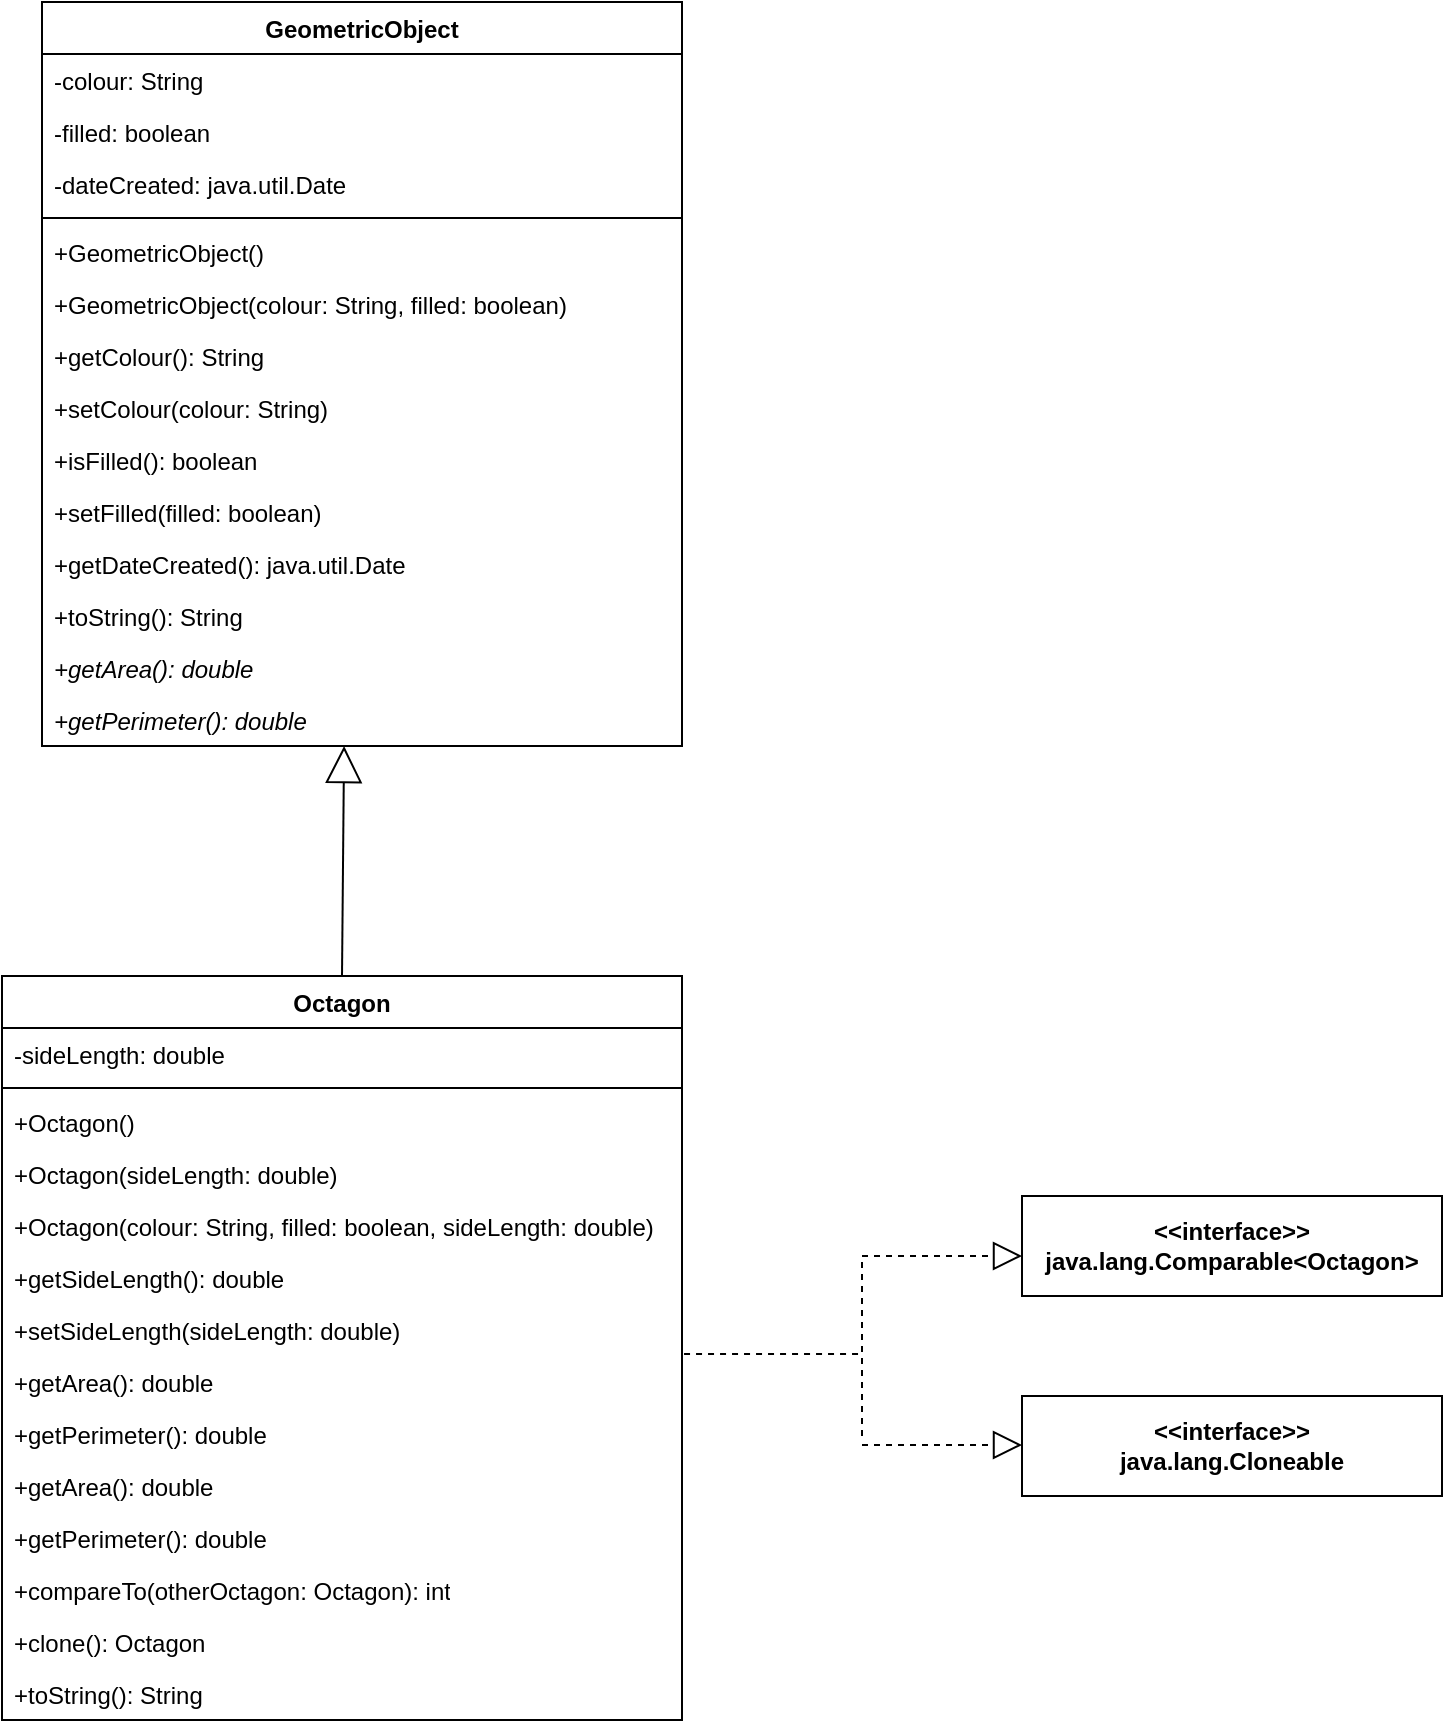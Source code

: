 <mxfile version="21.7.2" type="github">
  <diagram id="C5RBs43oDa-KdzZeNtuy" name="Page-1">
    <mxGraphModel dx="1032" dy="1129" grid="1" gridSize="10" guides="1" tooltips="1" connect="1" arrows="1" fold="1" page="1" pageScale="1" pageWidth="827" pageHeight="1169" math="0" shadow="0">
      <root>
        <mxCell id="WIyWlLk6GJQsqaUBKTNV-0" />
        <mxCell id="WIyWlLk6GJQsqaUBKTNV-1" parent="WIyWlLk6GJQsqaUBKTNV-0" />
        <mxCell id="8MyT-QM6v6EzXiuJnhRN-0" value="GeometricObject" style="swimlane;fontStyle=1;align=center;verticalAlign=top;childLayout=stackLayout;horizontal=1;startSize=26;horizontalStack=0;resizeParent=1;resizeParentMax=0;resizeLast=0;collapsible=1;marginBottom=0;whiteSpace=wrap;html=1;" vertex="1" parent="WIyWlLk6GJQsqaUBKTNV-1">
          <mxGeometry x="80" y="213" width="320" height="372" as="geometry" />
        </mxCell>
        <mxCell id="8MyT-QM6v6EzXiuJnhRN-1" value="-colour: String" style="text;strokeColor=none;fillColor=none;align=left;verticalAlign=top;spacingLeft=4;spacingRight=4;overflow=hidden;rotatable=0;points=[[0,0.5],[1,0.5]];portConstraint=eastwest;whiteSpace=wrap;html=1;" vertex="1" parent="8MyT-QM6v6EzXiuJnhRN-0">
          <mxGeometry y="26" width="320" height="26" as="geometry" />
        </mxCell>
        <mxCell id="8MyT-QM6v6EzXiuJnhRN-4" value="-filled: boolean" style="text;strokeColor=none;fillColor=none;align=left;verticalAlign=top;spacingLeft=4;spacingRight=4;overflow=hidden;rotatable=0;points=[[0,0.5],[1,0.5]];portConstraint=eastwest;whiteSpace=wrap;html=1;" vertex="1" parent="8MyT-QM6v6EzXiuJnhRN-0">
          <mxGeometry y="52" width="320" height="26" as="geometry" />
        </mxCell>
        <mxCell id="8MyT-QM6v6EzXiuJnhRN-6" value="-dateCreated: java.util.Date" style="text;strokeColor=none;fillColor=none;align=left;verticalAlign=top;spacingLeft=4;spacingRight=4;overflow=hidden;rotatable=0;points=[[0,0.5],[1,0.5]];portConstraint=eastwest;whiteSpace=wrap;html=1;" vertex="1" parent="8MyT-QM6v6EzXiuJnhRN-0">
          <mxGeometry y="78" width="320" height="26" as="geometry" />
        </mxCell>
        <mxCell id="8MyT-QM6v6EzXiuJnhRN-2" value="" style="line;strokeWidth=1;fillColor=none;align=left;verticalAlign=middle;spacingTop=-1;spacingLeft=3;spacingRight=3;rotatable=0;labelPosition=right;points=[];portConstraint=eastwest;strokeColor=inherit;" vertex="1" parent="8MyT-QM6v6EzXiuJnhRN-0">
          <mxGeometry y="104" width="320" height="8" as="geometry" />
        </mxCell>
        <mxCell id="8MyT-QM6v6EzXiuJnhRN-3" value="+GeometricObject()" style="text;strokeColor=none;fillColor=none;align=left;verticalAlign=top;spacingLeft=4;spacingRight=4;overflow=hidden;rotatable=0;points=[[0,0.5],[1,0.5]];portConstraint=eastwest;whiteSpace=wrap;html=1;" vertex="1" parent="8MyT-QM6v6EzXiuJnhRN-0">
          <mxGeometry y="112" width="320" height="26" as="geometry" />
        </mxCell>
        <mxCell id="8MyT-QM6v6EzXiuJnhRN-7" value="+GeometricObject(colour: String, filled: boolean)" style="text;strokeColor=none;fillColor=none;align=left;verticalAlign=top;spacingLeft=4;spacingRight=4;overflow=hidden;rotatable=0;points=[[0,0.5],[1,0.5]];portConstraint=eastwest;whiteSpace=wrap;html=1;" vertex="1" parent="8MyT-QM6v6EzXiuJnhRN-0">
          <mxGeometry y="138" width="320" height="26" as="geometry" />
        </mxCell>
        <mxCell id="8MyT-QM6v6EzXiuJnhRN-15" value="+getColour(): String" style="text;strokeColor=none;fillColor=none;align=left;verticalAlign=top;spacingLeft=4;spacingRight=4;overflow=hidden;rotatable=0;points=[[0,0.5],[1,0.5]];portConstraint=eastwest;whiteSpace=wrap;html=1;" vertex="1" parent="8MyT-QM6v6EzXiuJnhRN-0">
          <mxGeometry y="164" width="320" height="26" as="geometry" />
        </mxCell>
        <mxCell id="8MyT-QM6v6EzXiuJnhRN-16" value="+setColour(colour: String)" style="text;strokeColor=none;fillColor=none;align=left;verticalAlign=top;spacingLeft=4;spacingRight=4;overflow=hidden;rotatable=0;points=[[0,0.5],[1,0.5]];portConstraint=eastwest;whiteSpace=wrap;html=1;" vertex="1" parent="8MyT-QM6v6EzXiuJnhRN-0">
          <mxGeometry y="190" width="320" height="26" as="geometry" />
        </mxCell>
        <mxCell id="8MyT-QM6v6EzXiuJnhRN-17" value="+isFilled(): boolean" style="text;strokeColor=none;fillColor=none;align=left;verticalAlign=top;spacingLeft=4;spacingRight=4;overflow=hidden;rotatable=0;points=[[0,0.5],[1,0.5]];portConstraint=eastwest;whiteSpace=wrap;html=1;" vertex="1" parent="8MyT-QM6v6EzXiuJnhRN-0">
          <mxGeometry y="216" width="320" height="26" as="geometry" />
        </mxCell>
        <mxCell id="8MyT-QM6v6EzXiuJnhRN-18" value="+setFilled(filled: boolean)" style="text;strokeColor=none;fillColor=none;align=left;verticalAlign=top;spacingLeft=4;spacingRight=4;overflow=hidden;rotatable=0;points=[[0,0.5],[1,0.5]];portConstraint=eastwest;whiteSpace=wrap;html=1;" vertex="1" parent="8MyT-QM6v6EzXiuJnhRN-0">
          <mxGeometry y="242" width="320" height="26" as="geometry" />
        </mxCell>
        <mxCell id="8MyT-QM6v6EzXiuJnhRN-19" value="+getDateCreated(): java.util.Date" style="text;strokeColor=none;fillColor=none;align=left;verticalAlign=top;spacingLeft=4;spacingRight=4;overflow=hidden;rotatable=0;points=[[0,0.5],[1,0.5]];portConstraint=eastwest;whiteSpace=wrap;html=1;" vertex="1" parent="8MyT-QM6v6EzXiuJnhRN-0">
          <mxGeometry y="268" width="320" height="26" as="geometry" />
        </mxCell>
        <mxCell id="8MyT-QM6v6EzXiuJnhRN-20" value="+toString(): String" style="text;strokeColor=none;fillColor=none;align=left;verticalAlign=top;spacingLeft=4;spacingRight=4;overflow=hidden;rotatable=0;points=[[0,0.5],[1,0.5]];portConstraint=eastwest;whiteSpace=wrap;html=1;" vertex="1" parent="8MyT-QM6v6EzXiuJnhRN-0">
          <mxGeometry y="294" width="320" height="26" as="geometry" />
        </mxCell>
        <mxCell id="8MyT-QM6v6EzXiuJnhRN-21" value="+getArea(): double" style="text;strokeColor=none;fillColor=none;align=left;verticalAlign=top;spacingLeft=4;spacingRight=4;overflow=hidden;rotatable=0;points=[[0,0.5],[1,0.5]];portConstraint=eastwest;whiteSpace=wrap;html=1;fontStyle=2" vertex="1" parent="8MyT-QM6v6EzXiuJnhRN-0">
          <mxGeometry y="320" width="320" height="26" as="geometry" />
        </mxCell>
        <mxCell id="8MyT-QM6v6EzXiuJnhRN-22" value="+getPerimeter(): double" style="text;strokeColor=none;fillColor=none;align=left;verticalAlign=top;spacingLeft=4;spacingRight=4;overflow=hidden;rotatable=0;points=[[0,0.5],[1,0.5]];portConstraint=eastwest;whiteSpace=wrap;html=1;fontStyle=2" vertex="1" parent="8MyT-QM6v6EzXiuJnhRN-0">
          <mxGeometry y="346" width="320" height="26" as="geometry" />
        </mxCell>
        <mxCell id="8MyT-QM6v6EzXiuJnhRN-24" value="Octagon" style="swimlane;fontStyle=1;align=center;verticalAlign=top;childLayout=stackLayout;horizontal=1;startSize=26;horizontalStack=0;resizeParent=1;resizeParentMax=0;resizeLast=0;collapsible=1;marginBottom=0;whiteSpace=wrap;html=1;" vertex="1" parent="WIyWlLk6GJQsqaUBKTNV-1">
          <mxGeometry x="60" y="700" width="340" height="372" as="geometry" />
        </mxCell>
        <mxCell id="8MyT-QM6v6EzXiuJnhRN-25" value="-sideLength: double" style="text;strokeColor=none;fillColor=none;align=left;verticalAlign=top;spacingLeft=4;spacingRight=4;overflow=hidden;rotatable=0;points=[[0,0.5],[1,0.5]];portConstraint=eastwest;whiteSpace=wrap;html=1;" vertex="1" parent="8MyT-QM6v6EzXiuJnhRN-24">
          <mxGeometry y="26" width="340" height="26" as="geometry" />
        </mxCell>
        <mxCell id="8MyT-QM6v6EzXiuJnhRN-28" value="" style="line;strokeWidth=1;fillColor=none;align=left;verticalAlign=middle;spacingTop=-1;spacingLeft=3;spacingRight=3;rotatable=0;labelPosition=right;points=[];portConstraint=eastwest;strokeColor=inherit;" vertex="1" parent="8MyT-QM6v6EzXiuJnhRN-24">
          <mxGeometry y="52" width="340" height="8" as="geometry" />
        </mxCell>
        <mxCell id="8MyT-QM6v6EzXiuJnhRN-30" value="+Octagon()" style="text;strokeColor=none;fillColor=none;align=left;verticalAlign=top;spacingLeft=4;spacingRight=4;overflow=hidden;rotatable=0;points=[[0,0.5],[1,0.5]];portConstraint=eastwest;whiteSpace=wrap;html=1;" vertex="1" parent="8MyT-QM6v6EzXiuJnhRN-24">
          <mxGeometry y="60" width="340" height="26" as="geometry" />
        </mxCell>
        <mxCell id="8MyT-QM6v6EzXiuJnhRN-31" value="+Octagon(sideLength: double)" style="text;strokeColor=none;fillColor=none;align=left;verticalAlign=top;spacingLeft=4;spacingRight=4;overflow=hidden;rotatable=0;points=[[0,0.5],[1,0.5]];portConstraint=eastwest;whiteSpace=wrap;html=1;" vertex="1" parent="8MyT-QM6v6EzXiuJnhRN-24">
          <mxGeometry y="86" width="340" height="26" as="geometry" />
        </mxCell>
        <mxCell id="8MyT-QM6v6EzXiuJnhRN-32" value="+Octagon(colour: String, filled: boolean, sideLength: double)" style="text;strokeColor=none;fillColor=none;align=left;verticalAlign=top;spacingLeft=4;spacingRight=4;overflow=hidden;rotatable=0;points=[[0,0.5],[1,0.5]];portConstraint=eastwest;whiteSpace=wrap;html=1;" vertex="1" parent="8MyT-QM6v6EzXiuJnhRN-24">
          <mxGeometry y="112" width="340" height="26" as="geometry" />
        </mxCell>
        <mxCell id="8MyT-QM6v6EzXiuJnhRN-33" value="+getSideLength(): double" style="text;strokeColor=none;fillColor=none;align=left;verticalAlign=top;spacingLeft=4;spacingRight=4;overflow=hidden;rotatable=0;points=[[0,0.5],[1,0.5]];portConstraint=eastwest;whiteSpace=wrap;html=1;" vertex="1" parent="8MyT-QM6v6EzXiuJnhRN-24">
          <mxGeometry y="138" width="340" height="26" as="geometry" />
        </mxCell>
        <mxCell id="8MyT-QM6v6EzXiuJnhRN-34" value="+setSideLength(sideLength: double)" style="text;strokeColor=none;fillColor=none;align=left;verticalAlign=top;spacingLeft=4;spacingRight=4;overflow=hidden;rotatable=0;points=[[0,0.5],[1,0.5]];portConstraint=eastwest;whiteSpace=wrap;html=1;" vertex="1" parent="8MyT-QM6v6EzXiuJnhRN-24">
          <mxGeometry y="164" width="340" height="26" as="geometry" />
        </mxCell>
        <mxCell id="8MyT-QM6v6EzXiuJnhRN-35" value="+getArea(): double" style="text;strokeColor=none;fillColor=none;align=left;verticalAlign=top;spacingLeft=4;spacingRight=4;overflow=hidden;rotatable=0;points=[[0,0.5],[1,0.5]];portConstraint=eastwest;whiteSpace=wrap;html=1;" vertex="1" parent="8MyT-QM6v6EzXiuJnhRN-24">
          <mxGeometry y="190" width="340" height="26" as="geometry" />
        </mxCell>
        <mxCell id="8MyT-QM6v6EzXiuJnhRN-36" value="+getPerimeter(): double" style="text;strokeColor=none;fillColor=none;align=left;verticalAlign=top;spacingLeft=4;spacingRight=4;overflow=hidden;rotatable=0;points=[[0,0.5],[1,0.5]];portConstraint=eastwest;whiteSpace=wrap;html=1;" vertex="1" parent="8MyT-QM6v6EzXiuJnhRN-24">
          <mxGeometry y="216" width="340" height="26" as="geometry" />
        </mxCell>
        <mxCell id="8MyT-QM6v6EzXiuJnhRN-37" value="+getArea(): double" style="text;strokeColor=none;fillColor=none;align=left;verticalAlign=top;spacingLeft=4;spacingRight=4;overflow=hidden;rotatable=0;points=[[0,0.5],[1,0.5]];portConstraint=eastwest;whiteSpace=wrap;html=1;" vertex="1" parent="8MyT-QM6v6EzXiuJnhRN-24">
          <mxGeometry y="242" width="340" height="26" as="geometry" />
        </mxCell>
        <mxCell id="8MyT-QM6v6EzXiuJnhRN-38" value="+getPerimeter(): double" style="text;strokeColor=none;fillColor=none;align=left;verticalAlign=top;spacingLeft=4;spacingRight=4;overflow=hidden;rotatable=0;points=[[0,0.5],[1,0.5]];portConstraint=eastwest;whiteSpace=wrap;html=1;" vertex="1" parent="8MyT-QM6v6EzXiuJnhRN-24">
          <mxGeometry y="268" width="340" height="26" as="geometry" />
        </mxCell>
        <mxCell id="8MyT-QM6v6EzXiuJnhRN-41" value="+compareTo(otherOctagon: Octagon): int" style="text;strokeColor=none;fillColor=none;align=left;verticalAlign=top;spacingLeft=4;spacingRight=4;overflow=hidden;rotatable=0;points=[[0,0.5],[1,0.5]];portConstraint=eastwest;whiteSpace=wrap;html=1;" vertex="1" parent="8MyT-QM6v6EzXiuJnhRN-24">
          <mxGeometry y="294" width="340" height="26" as="geometry" />
        </mxCell>
        <mxCell id="8MyT-QM6v6EzXiuJnhRN-42" value="+clone(): Octagon" style="text;strokeColor=none;fillColor=none;align=left;verticalAlign=top;spacingLeft=4;spacingRight=4;overflow=hidden;rotatable=0;points=[[0,0.5],[1,0.5]];portConstraint=eastwest;whiteSpace=wrap;html=1;" vertex="1" parent="8MyT-QM6v6EzXiuJnhRN-24">
          <mxGeometry y="320" width="340" height="26" as="geometry" />
        </mxCell>
        <mxCell id="8MyT-QM6v6EzXiuJnhRN-43" value="+toString(): String" style="text;strokeColor=none;fillColor=none;align=left;verticalAlign=top;spacingLeft=4;spacingRight=4;overflow=hidden;rotatable=0;points=[[0,0.5],[1,0.5]];portConstraint=eastwest;whiteSpace=wrap;html=1;" vertex="1" parent="8MyT-QM6v6EzXiuJnhRN-24">
          <mxGeometry y="346" width="340" height="26" as="geometry" />
        </mxCell>
        <mxCell id="8MyT-QM6v6EzXiuJnhRN-49" value="&amp;lt;&amp;lt;interface&amp;gt;&amp;gt;&lt;br&gt;java.lang.Comparable&amp;lt;Octagon&amp;gt;" style="html=1;whiteSpace=wrap;fontStyle=1" vertex="1" parent="WIyWlLk6GJQsqaUBKTNV-1">
          <mxGeometry x="570" y="810" width="210" height="50" as="geometry" />
        </mxCell>
        <mxCell id="8MyT-QM6v6EzXiuJnhRN-50" value="&amp;lt;&amp;lt;interface&amp;gt;&amp;gt;&lt;br&gt;java.lang.Cloneable" style="html=1;whiteSpace=wrap;fontStyle=1" vertex="1" parent="WIyWlLk6GJQsqaUBKTNV-1">
          <mxGeometry x="570" y="910" width="210" height="50" as="geometry" />
        </mxCell>
        <mxCell id="8MyT-QM6v6EzXiuJnhRN-51" value="" style="endArrow=block;dashed=1;endFill=0;endSize=12;html=1;rounded=0;" edge="1" parent="WIyWlLk6GJQsqaUBKTNV-1">
          <mxGeometry width="160" relative="1" as="geometry">
            <mxPoint x="490" y="840" as="sourcePoint" />
            <mxPoint x="570" y="840" as="targetPoint" />
          </mxGeometry>
        </mxCell>
        <mxCell id="8MyT-QM6v6EzXiuJnhRN-52" value="" style="endArrow=block;dashed=1;endFill=0;endSize=12;html=1;rounded=0;" edge="1" parent="WIyWlLk6GJQsqaUBKTNV-1">
          <mxGeometry width="160" relative="1" as="geometry">
            <mxPoint x="490" y="934.5" as="sourcePoint" />
            <mxPoint x="570" y="934.5" as="targetPoint" />
          </mxGeometry>
        </mxCell>
        <mxCell id="8MyT-QM6v6EzXiuJnhRN-54" value="" style="endArrow=none;dashed=1;html=1;rounded=0;" edge="1" parent="WIyWlLk6GJQsqaUBKTNV-1">
          <mxGeometry width="50" height="50" relative="1" as="geometry">
            <mxPoint x="490" y="930" as="sourcePoint" />
            <mxPoint x="490" y="840" as="targetPoint" />
          </mxGeometry>
        </mxCell>
        <mxCell id="8MyT-QM6v6EzXiuJnhRN-55" value="" style="endArrow=none;dashed=1;html=1;rounded=0;exitX=1.003;exitY=0.962;exitDx=0;exitDy=0;exitPerimeter=0;" edge="1" parent="WIyWlLk6GJQsqaUBKTNV-1" source="8MyT-QM6v6EzXiuJnhRN-34">
          <mxGeometry width="50" height="50" relative="1" as="geometry">
            <mxPoint x="404.08" y="889.988" as="sourcePoint" />
            <mxPoint x="490" y="889" as="targetPoint" />
          </mxGeometry>
        </mxCell>
        <mxCell id="8MyT-QM6v6EzXiuJnhRN-56" value="" style="endArrow=block;endSize=16;endFill=0;html=1;rounded=0;exitX=0.5;exitY=0;exitDx=0;exitDy=0;entryX=0.472;entryY=1;entryDx=0;entryDy=0;entryPerimeter=0;" edge="1" parent="WIyWlLk6GJQsqaUBKTNV-1" source="8MyT-QM6v6EzXiuJnhRN-24" target="8MyT-QM6v6EzXiuJnhRN-22">
          <mxGeometry width="160" relative="1" as="geometry">
            <mxPoint x="330" y="600" as="sourcePoint" />
            <mxPoint x="490" y="600" as="targetPoint" />
          </mxGeometry>
        </mxCell>
      </root>
    </mxGraphModel>
  </diagram>
</mxfile>

